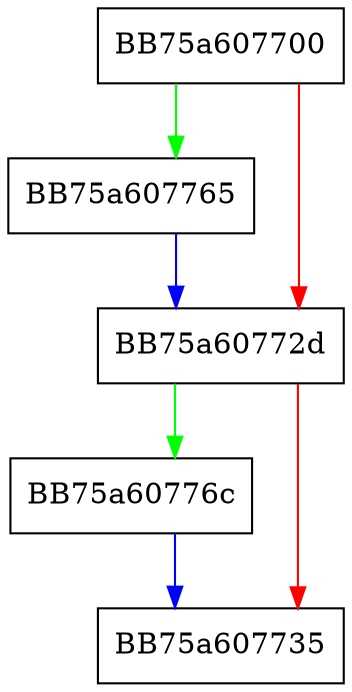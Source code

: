 digraph RpfAPI_MpAggregateAttribute {
  node [shape="box"];
  graph [splines=ortho];
  BB75a607700 -> BB75a607765 [color="green"];
  BB75a607700 -> BB75a60772d [color="red"];
  BB75a60772d -> BB75a60776c [color="green"];
  BB75a60772d -> BB75a607735 [color="red"];
  BB75a607765 -> BB75a60772d [color="blue"];
  BB75a60776c -> BB75a607735 [color="blue"];
}